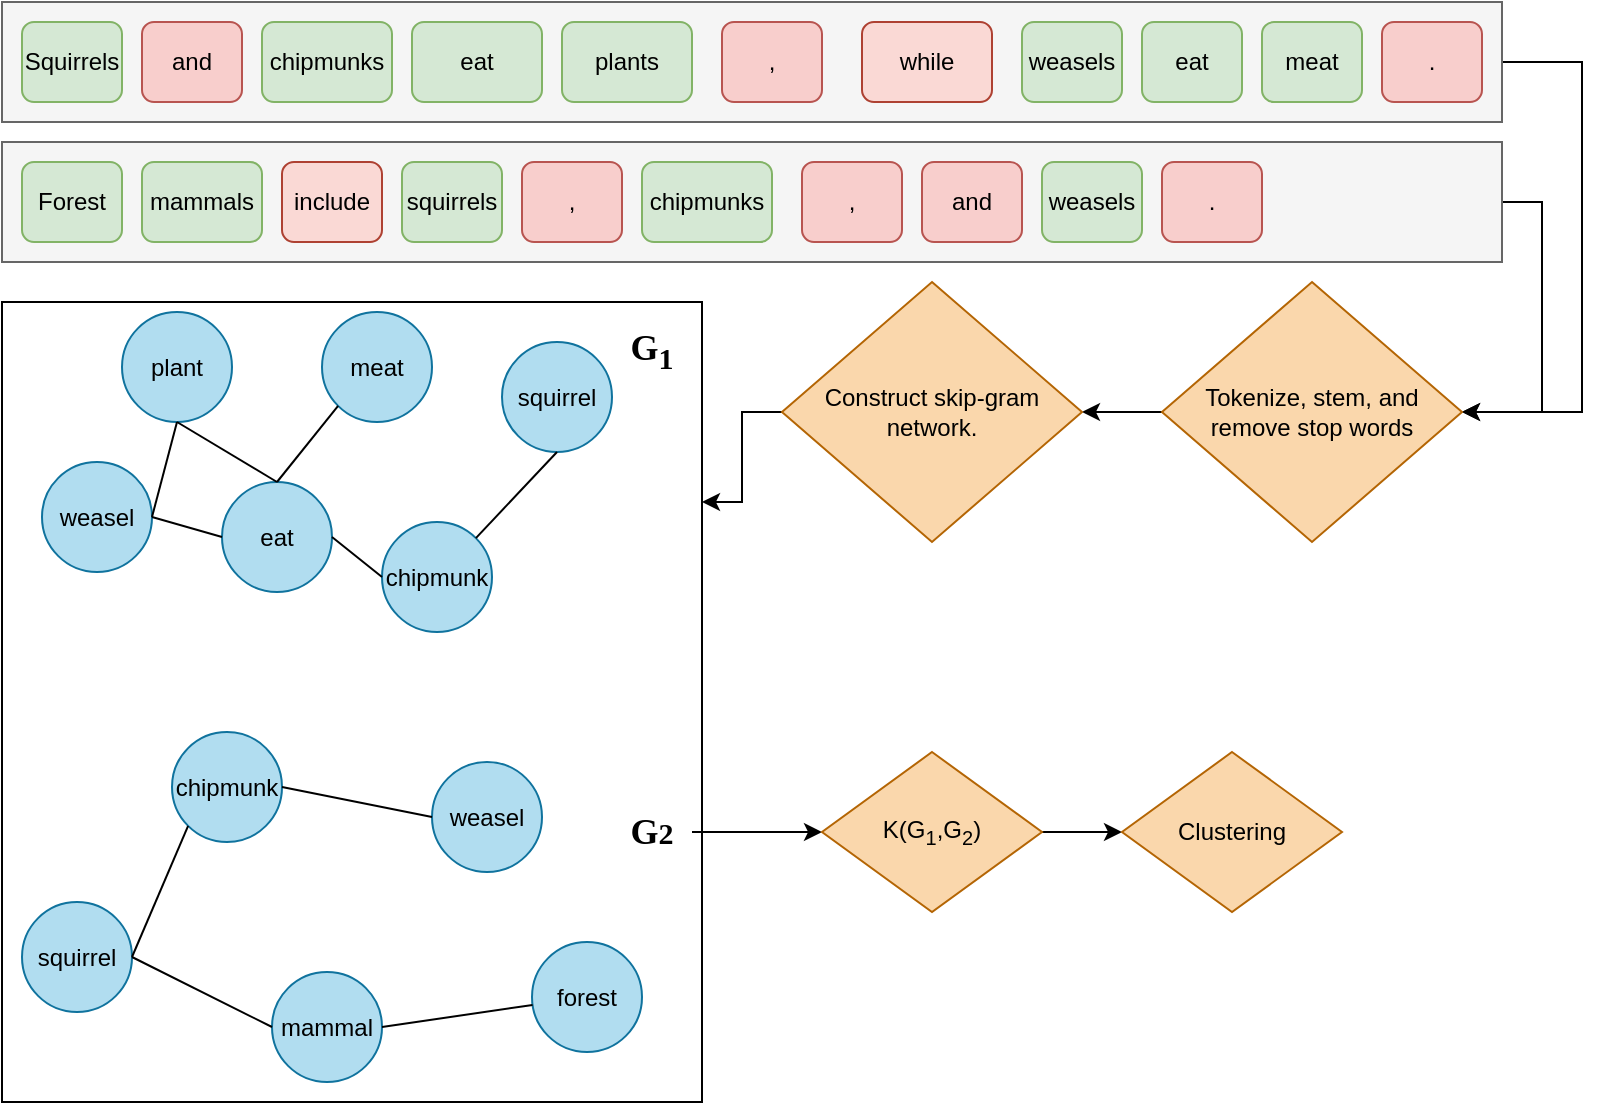 <mxfile version="13.3.5" type="device"><diagram id="97Olnpi9IjEqThN7ZHZq" name="Page-1"><mxGraphModel dx="946" dy="725" grid="1" gridSize="10" guides="1" tooltips="1" connect="1" arrows="1" fold="1" page="1" pageScale="1" pageWidth="850" pageHeight="1100" math="0" shadow="0"><root><mxCell id="0"/><mxCell id="1" parent="0"/><mxCell id="xvcOSmiDf3VDUaNW4fpE-34" style="edgeStyle=orthogonalEdgeStyle;rounded=0;orthogonalLoop=1;jettySize=auto;html=1;exitX=1;exitY=0.5;exitDx=0;exitDy=0;entryX=1;entryY=0.5;entryDx=0;entryDy=0;" edge="1" parent="1" source="xvcOSmiDf3VDUaNW4fpE-1" target="xvcOSmiDf3VDUaNW4fpE-29"><mxGeometry relative="1" as="geometry"><Array as="points"><mxPoint x="800" y="40"/><mxPoint x="800" y="215"/></Array></mxGeometry></mxCell><mxCell id="xvcOSmiDf3VDUaNW4fpE-1" value="" style="rounded=0;whiteSpace=wrap;html=1;fillColor=#f5f5f5;strokeColor=#666666;fontColor=#333333;" vertex="1" parent="1"><mxGeometry x="10" y="10" width="750" height="60" as="geometry"/></mxCell><mxCell id="xvcOSmiDf3VDUaNW4fpE-33" style="edgeStyle=orthogonalEdgeStyle;rounded=0;orthogonalLoop=1;jettySize=auto;html=1;exitX=1;exitY=0.5;exitDx=0;exitDy=0;entryX=1;entryY=0.5;entryDx=0;entryDy=0;" edge="1" parent="1" source="xvcOSmiDf3VDUaNW4fpE-2" target="xvcOSmiDf3VDUaNW4fpE-29"><mxGeometry relative="1" as="geometry"/></mxCell><mxCell id="xvcOSmiDf3VDUaNW4fpE-2" value="" style="rounded=0;whiteSpace=wrap;html=1;fillColor=#f5f5f5;strokeColor=#666666;fontColor=#333333;" vertex="1" parent="1"><mxGeometry x="10" y="80" width="750" height="60" as="geometry"/></mxCell><mxCell id="xvcOSmiDf3VDUaNW4fpE-3" value="mammals" style="rounded=1;whiteSpace=wrap;html=1;fillColor=#d5e8d4;strokeColor=#82b366;" vertex="1" parent="1"><mxGeometry x="80" y="90" width="60" height="40" as="geometry"/></mxCell><mxCell id="xvcOSmiDf3VDUaNW4fpE-4" value="include" style="rounded=1;whiteSpace=wrap;html=1;fillColor=#fad9d5;strokeColor=#ae4132;" vertex="1" parent="1"><mxGeometry x="150" y="90" width="50" height="40" as="geometry"/></mxCell><mxCell id="xvcOSmiDf3VDUaNW4fpE-5" value="squirrels" style="rounded=1;whiteSpace=wrap;html=1;fillColor=#d5e8d4;strokeColor=#82b366;" vertex="1" parent="1"><mxGeometry x="210" y="90" width="50" height="40" as="geometry"/></mxCell><mxCell id="xvcOSmiDf3VDUaNW4fpE-6" value="chipmunks" style="rounded=1;whiteSpace=wrap;html=1;fillColor=#d5e8d4;strokeColor=#82b366;" vertex="1" parent="1"><mxGeometry x="330" y="90" width="65" height="40" as="geometry"/></mxCell><mxCell id="xvcOSmiDf3VDUaNW4fpE-7" value="and" style="rounded=1;whiteSpace=wrap;html=1;fillColor=#f8cecc;strokeColor=#b85450;" vertex="1" parent="1"><mxGeometry x="470" y="90" width="50" height="40" as="geometry"/></mxCell><mxCell id="xvcOSmiDf3VDUaNW4fpE-8" value="weasels" style="rounded=1;whiteSpace=wrap;html=1;fillColor=#d5e8d4;strokeColor=#82b366;" vertex="1" parent="1"><mxGeometry x="530" y="90" width="50" height="40" as="geometry"/></mxCell><mxCell id="xvcOSmiDf3VDUaNW4fpE-9" value="Forest" style="rounded=1;whiteSpace=wrap;html=1;fillColor=#d5e8d4;strokeColor=#82b366;" vertex="1" parent="1"><mxGeometry x="20" y="90" width="50" height="40" as="geometry"/></mxCell><mxCell id="xvcOSmiDf3VDUaNW4fpE-12" value="," style="rounded=1;whiteSpace=wrap;html=1;fillColor=#f8cecc;strokeColor=#b85450;" vertex="1" parent="1"><mxGeometry x="410" y="90" width="50" height="40" as="geometry"/></mxCell><mxCell id="xvcOSmiDf3VDUaNW4fpE-13" value="," style="rounded=1;whiteSpace=wrap;html=1;fillColor=#f8cecc;strokeColor=#b85450;" vertex="1" parent="1"><mxGeometry x="270" y="90" width="50" height="40" as="geometry"/></mxCell><mxCell id="xvcOSmiDf3VDUaNW4fpE-15" value="." style="rounded=1;whiteSpace=wrap;html=1;fillColor=#f8cecc;strokeColor=#b85450;" vertex="1" parent="1"><mxGeometry x="590" y="90" width="50" height="40" as="geometry"/></mxCell><mxCell id="xvcOSmiDf3VDUaNW4fpE-16" value="Squirrels" style="rounded=1;whiteSpace=wrap;html=1;fillColor=#d5e8d4;strokeColor=#82b366;" vertex="1" parent="1"><mxGeometry x="20" y="20" width="50" height="40" as="geometry"/></mxCell><mxCell id="xvcOSmiDf3VDUaNW4fpE-17" value="and" style="rounded=1;whiteSpace=wrap;html=1;fillColor=#f8cecc;strokeColor=#b85450;" vertex="1" parent="1"><mxGeometry x="80" y="20" width="50" height="40" as="geometry"/></mxCell><mxCell id="xvcOSmiDf3VDUaNW4fpE-18" value="chipmunks" style="rounded=1;whiteSpace=wrap;html=1;fillColor=#d5e8d4;strokeColor=#82b366;" vertex="1" parent="1"><mxGeometry x="140" y="20" width="65" height="40" as="geometry"/></mxCell><mxCell id="xvcOSmiDf3VDUaNW4fpE-19" value="eat" style="rounded=1;whiteSpace=wrap;html=1;fillColor=#d5e8d4;strokeColor=#82b366;" vertex="1" parent="1"><mxGeometry x="215" y="20" width="65" height="40" as="geometry"/></mxCell><mxCell id="xvcOSmiDf3VDUaNW4fpE-20" value="plants" style="rounded=1;whiteSpace=wrap;html=1;fillColor=#d5e8d4;strokeColor=#82b366;" vertex="1" parent="1"><mxGeometry x="290" y="20" width="65" height="40" as="geometry"/></mxCell><mxCell id="xvcOSmiDf3VDUaNW4fpE-21" value="while" style="rounded=1;whiteSpace=wrap;html=1;fillColor=#fad9d5;strokeColor=#ae4132;" vertex="1" parent="1"><mxGeometry x="440" y="20" width="65" height="40" as="geometry"/></mxCell><mxCell id="xvcOSmiDf3VDUaNW4fpE-22" value="," style="rounded=1;whiteSpace=wrap;html=1;fillColor=#f8cecc;strokeColor=#b85450;" vertex="1" parent="1"><mxGeometry x="370" y="20" width="50" height="40" as="geometry"/></mxCell><mxCell id="xvcOSmiDf3VDUaNW4fpE-23" value="weasels" style="rounded=1;whiteSpace=wrap;html=1;fillColor=#d5e8d4;strokeColor=#82b366;" vertex="1" parent="1"><mxGeometry x="520" y="20" width="50" height="40" as="geometry"/></mxCell><mxCell id="xvcOSmiDf3VDUaNW4fpE-24" value="eat" style="rounded=1;whiteSpace=wrap;html=1;fillColor=#d5e8d4;strokeColor=#82b366;" vertex="1" parent="1"><mxGeometry x="580" y="20" width="50" height="40" as="geometry"/></mxCell><mxCell id="xvcOSmiDf3VDUaNW4fpE-25" value="meat" style="rounded=1;whiteSpace=wrap;html=1;fillColor=#d5e8d4;strokeColor=#82b366;" vertex="1" parent="1"><mxGeometry x="640" y="20" width="50" height="40" as="geometry"/></mxCell><mxCell id="xvcOSmiDf3VDUaNW4fpE-26" value="." style="rounded=1;whiteSpace=wrap;html=1;fillColor=#f8cecc;strokeColor=#b85450;" vertex="1" parent="1"><mxGeometry x="700" y="20" width="50" height="40" as="geometry"/></mxCell><mxCell id="xvcOSmiDf3VDUaNW4fpE-36" style="edgeStyle=orthogonalEdgeStyle;rounded=0;orthogonalLoop=1;jettySize=auto;html=1;entryX=1;entryY=0.5;entryDx=0;entryDy=0;" edge="1" parent="1" source="xvcOSmiDf3VDUaNW4fpE-29" target="xvcOSmiDf3VDUaNW4fpE-35"><mxGeometry relative="1" as="geometry"/></mxCell><mxCell id="xvcOSmiDf3VDUaNW4fpE-29" value="Tokenize, stem, and remove stop words" style="rhombus;whiteSpace=wrap;html=1;fillColor=#fad7ac;strokeColor=#b46504;" vertex="1" parent="1"><mxGeometry x="590" y="150" width="150" height="130" as="geometry"/></mxCell><mxCell id="xvcOSmiDf3VDUaNW4fpE-62" style="edgeStyle=orthogonalEdgeStyle;rounded=0;orthogonalLoop=1;jettySize=auto;html=1;entryX=1;entryY=0.25;entryDx=0;entryDy=0;" edge="1" parent="1" source="xvcOSmiDf3VDUaNW4fpE-35" target="xvcOSmiDf3VDUaNW4fpE-37"><mxGeometry relative="1" as="geometry"/></mxCell><mxCell id="xvcOSmiDf3VDUaNW4fpE-35" value="Construct skip-gram network." style="rhombus;whiteSpace=wrap;html=1;fillColor=#fad7ac;strokeColor=#b46504;" vertex="1" parent="1"><mxGeometry x="400" y="150" width="150" height="130" as="geometry"/></mxCell><mxCell id="xvcOSmiDf3VDUaNW4fpE-37" value="" style="rounded=0;whiteSpace=wrap;html=1;" vertex="1" parent="1"><mxGeometry x="10" y="160" width="350" height="400" as="geometry"/></mxCell><mxCell id="xvcOSmiDf3VDUaNW4fpE-38" value="squirrel" style="ellipse;whiteSpace=wrap;html=1;aspect=fixed;fillColor=#b1ddf0;strokeColor=#10739e;" vertex="1" parent="1"><mxGeometry x="260" y="180" width="55" height="55" as="geometry"/></mxCell><mxCell id="xvcOSmiDf3VDUaNW4fpE-39" value="chipmunk" style="ellipse;whiteSpace=wrap;html=1;aspect=fixed;fillColor=#b1ddf0;strokeColor=#10739e;" vertex="1" parent="1"><mxGeometry x="200" y="270" width="55" height="55" as="geometry"/></mxCell><mxCell id="xvcOSmiDf3VDUaNW4fpE-40" value="eat" style="ellipse;whiteSpace=wrap;html=1;aspect=fixed;fillColor=#b1ddf0;strokeColor=#10739e;" vertex="1" parent="1"><mxGeometry x="120" y="250" width="55" height="55" as="geometry"/></mxCell><mxCell id="xvcOSmiDf3VDUaNW4fpE-42" value="plant" style="ellipse;whiteSpace=wrap;html=1;aspect=fixed;fillColor=#b1ddf0;strokeColor=#10739e;" vertex="1" parent="1"><mxGeometry x="70" y="165" width="55" height="55" as="geometry"/></mxCell><mxCell id="xvcOSmiDf3VDUaNW4fpE-43" value="weasel" style="ellipse;whiteSpace=wrap;html=1;aspect=fixed;fillColor=#b1ddf0;strokeColor=#10739e;" vertex="1" parent="1"><mxGeometry x="30" y="240" width="55" height="55" as="geometry"/></mxCell><mxCell id="xvcOSmiDf3VDUaNW4fpE-44" value="meat" style="ellipse;whiteSpace=wrap;html=1;aspect=fixed;fillColor=#b1ddf0;strokeColor=#10739e;" vertex="1" parent="1"><mxGeometry x="170" y="165" width="55" height="55" as="geometry"/></mxCell><mxCell id="xvcOSmiDf3VDUaNW4fpE-45" value="squirrel" style="ellipse;whiteSpace=wrap;html=1;aspect=fixed;fillColor=#b1ddf0;strokeColor=#10739e;" vertex="1" parent="1"><mxGeometry x="20" y="460" width="55" height="55" as="geometry"/></mxCell><mxCell id="xvcOSmiDf3VDUaNW4fpE-46" value="forest" style="ellipse;whiteSpace=wrap;html=1;aspect=fixed;fillColor=#b1ddf0;strokeColor=#10739e;" vertex="1" parent="1"><mxGeometry x="275" y="480" width="55" height="55" as="geometry"/></mxCell><mxCell id="xvcOSmiDf3VDUaNW4fpE-47" value="chipmunk" style="ellipse;whiteSpace=wrap;html=1;aspect=fixed;fillColor=#b1ddf0;strokeColor=#10739e;" vertex="1" parent="1"><mxGeometry x="95" y="375" width="55" height="55" as="geometry"/></mxCell><mxCell id="xvcOSmiDf3VDUaNW4fpE-48" value="weasel" style="ellipse;whiteSpace=wrap;html=1;aspect=fixed;fillColor=#b1ddf0;strokeColor=#10739e;" vertex="1" parent="1"><mxGeometry x="225" y="390" width="55" height="55" as="geometry"/></mxCell><mxCell id="xvcOSmiDf3VDUaNW4fpE-49" value="mammal" style="ellipse;whiteSpace=wrap;html=1;aspect=fixed;fillColor=#b1ddf0;strokeColor=#10739e;" vertex="1" parent="1"><mxGeometry x="145" y="495" width="55" height="55" as="geometry"/></mxCell><mxCell id="xvcOSmiDf3VDUaNW4fpE-51" value="" style="endArrow=none;html=1;entryX=0;entryY=0.5;entryDx=0;entryDy=0;exitX=1;exitY=0.5;exitDx=0;exitDy=0;" edge="1" parent="1" source="xvcOSmiDf3VDUaNW4fpE-40" target="xvcOSmiDf3VDUaNW4fpE-39"><mxGeometry width="50" height="50" relative="1" as="geometry"><mxPoint x="400" y="360" as="sourcePoint"/><mxPoint x="460" y="360" as="targetPoint"/></mxGeometry></mxCell><mxCell id="xvcOSmiDf3VDUaNW4fpE-52" value="" style="endArrow=none;html=1;entryX=1;entryY=0;entryDx=0;entryDy=0;exitX=0.5;exitY=1;exitDx=0;exitDy=0;" edge="1" parent="1" source="xvcOSmiDf3VDUaNW4fpE-38" target="xvcOSmiDf3VDUaNW4fpE-39"><mxGeometry width="50" height="50" relative="1" as="geometry"><mxPoint x="150" y="270" as="sourcePoint"/><mxPoint x="200" y="250" as="targetPoint"/></mxGeometry></mxCell><mxCell id="xvcOSmiDf3VDUaNW4fpE-53" value="" style="endArrow=none;html=1;entryX=0;entryY=0.5;entryDx=0;entryDy=0;exitX=1;exitY=0.5;exitDx=0;exitDy=0;" edge="1" parent="1" source="xvcOSmiDf3VDUaNW4fpE-43" target="xvcOSmiDf3VDUaNW4fpE-40"><mxGeometry width="50" height="50" relative="1" as="geometry"><mxPoint x="80" y="270" as="sourcePoint"/><mxPoint x="186.105" y="305.005" as="targetPoint"/></mxGeometry></mxCell><mxCell id="xvcOSmiDf3VDUaNW4fpE-55" value="" style="endArrow=none;html=1;entryX=0.5;entryY=1;entryDx=0;entryDy=0;exitX=0.5;exitY=0;exitDx=0;exitDy=0;" edge="1" parent="1" source="xvcOSmiDf3VDUaNW4fpE-40" target="xvcOSmiDf3VDUaNW4fpE-42"><mxGeometry width="50" height="50" relative="1" as="geometry"><mxPoint x="105" y="287.5" as="sourcePoint"/><mxPoint x="130" y="317.5" as="targetPoint"/><Array as="points"/></mxGeometry></mxCell><mxCell id="xvcOSmiDf3VDUaNW4fpE-56" value="" style="endArrow=none;html=1;entryX=0;entryY=1;entryDx=0;entryDy=0;exitX=0.5;exitY=0;exitDx=0;exitDy=0;" edge="1" parent="1" source="xvcOSmiDf3VDUaNW4fpE-40" target="xvcOSmiDf3VDUaNW4fpE-44"><mxGeometry width="50" height="50" relative="1" as="geometry"><mxPoint x="147.5" y="280" as="sourcePoint"/><mxPoint x="202.5" y="235" as="targetPoint"/><Array as="points"/></mxGeometry></mxCell><mxCell id="xvcOSmiDf3VDUaNW4fpE-57" value="" style="endArrow=none;html=1;entryX=0.5;entryY=1;entryDx=0;entryDy=0;exitX=1;exitY=0.5;exitDx=0;exitDy=0;" edge="1" parent="1" source="xvcOSmiDf3VDUaNW4fpE-43" target="xvcOSmiDf3VDUaNW4fpE-42"><mxGeometry width="50" height="50" relative="1" as="geometry"><mxPoint x="109.445" y="273.055" as="sourcePoint"/><mxPoint x="145" y="220" as="targetPoint"/><Array as="points"/></mxGeometry></mxCell><mxCell id="xvcOSmiDf3VDUaNW4fpE-63" value="" style="endArrow=none;html=1;entryX=1;entryY=0.5;entryDx=0;entryDy=0;" edge="1" parent="1" source="xvcOSmiDf3VDUaNW4fpE-46" target="xvcOSmiDf3VDUaNW4fpE-49"><mxGeometry width="50" height="50" relative="1" as="geometry"><mxPoint x="110" y="430" as="sourcePoint"/><mxPoint x="145" y="440" as="targetPoint"/><Array as="points"/></mxGeometry></mxCell><mxCell id="xvcOSmiDf3VDUaNW4fpE-64" value="" style="endArrow=none;html=1;entryX=0;entryY=0.5;entryDx=0;entryDy=0;exitX=1;exitY=0.5;exitDx=0;exitDy=0;" edge="1" parent="1" source="xvcOSmiDf3VDUaNW4fpE-45" target="xvcOSmiDf3VDUaNW4fpE-49"><mxGeometry width="50" height="50" relative="1" as="geometry"><mxPoint x="118.895" y="413.895" as="sourcePoint"/><mxPoint x="170.005" y="495.005" as="targetPoint"/><Array as="points"/></mxGeometry></mxCell><mxCell id="xvcOSmiDf3VDUaNW4fpE-65" value="" style="endArrow=none;html=1;entryX=0;entryY=1;entryDx=0;entryDy=0;exitX=1;exitY=0.5;exitDx=0;exitDy=0;" edge="1" parent="1" source="xvcOSmiDf3VDUaNW4fpE-45" target="xvcOSmiDf3VDUaNW4fpE-47"><mxGeometry width="50" height="50" relative="1" as="geometry"><mxPoint x="85" y="497.5" as="sourcePoint"/><mxPoint x="163.055" y="513.055" as="targetPoint"/><Array as="points"/></mxGeometry></mxCell><mxCell id="xvcOSmiDf3VDUaNW4fpE-66" value="" style="endArrow=none;html=1;entryX=0;entryY=0.5;entryDx=0;entryDy=0;exitX=1;exitY=0.5;exitDx=0;exitDy=0;" edge="1" parent="1" source="xvcOSmiDf3VDUaNW4fpE-47" target="xvcOSmiDf3VDUaNW4fpE-48"><mxGeometry width="50" height="50" relative="1" as="geometry"><mxPoint x="85" y="497.5" as="sourcePoint"/><mxPoint x="173.055" y="431.945" as="targetPoint"/><Array as="points"/></mxGeometry></mxCell><mxCell id="xvcOSmiDf3VDUaNW4fpE-67" value="&lt;h2&gt;&lt;font face=&quot;Times New Roman&quot;&gt;G&lt;sub&gt;1&lt;/sub&gt;&lt;/font&gt;&lt;/h2&gt;" style="text;html=1;strokeColor=none;fillColor=none;align=center;verticalAlign=middle;whiteSpace=wrap;rounded=0;" vertex="1" parent="1"><mxGeometry x="315" y="170" width="40" height="30" as="geometry"/></mxCell><mxCell id="xvcOSmiDf3VDUaNW4fpE-70" style="edgeStyle=orthogonalEdgeStyle;rounded=0;orthogonalLoop=1;jettySize=auto;html=1;entryX=0;entryY=0.5;entryDx=0;entryDy=0;" edge="1" parent="1" source="xvcOSmiDf3VDUaNW4fpE-68" target="xvcOSmiDf3VDUaNW4fpE-69"><mxGeometry relative="1" as="geometry"/></mxCell><mxCell id="xvcOSmiDf3VDUaNW4fpE-68" value="&lt;h2&gt;&lt;font face=&quot;Times New Roman&quot;&gt;G&lt;span style=&quot;font-size: 15px&quot;&gt;2&lt;/span&gt;&lt;/font&gt;&lt;/h2&gt;" style="text;html=1;strokeColor=none;fillColor=none;align=center;verticalAlign=middle;whiteSpace=wrap;rounded=0;" vertex="1" parent="1"><mxGeometry x="315" y="410" width="40" height="30" as="geometry"/></mxCell><mxCell id="xvcOSmiDf3VDUaNW4fpE-72" value="" style="edgeStyle=orthogonalEdgeStyle;rounded=0;orthogonalLoop=1;jettySize=auto;html=1;" edge="1" parent="1" source="xvcOSmiDf3VDUaNW4fpE-69" target="xvcOSmiDf3VDUaNW4fpE-71"><mxGeometry relative="1" as="geometry"/></mxCell><mxCell id="xvcOSmiDf3VDUaNW4fpE-69" value="K(G&lt;sub&gt;1&lt;/sub&gt;,G&lt;sub&gt;2&lt;/sub&gt;)" style="rhombus;whiteSpace=wrap;html=1;fillColor=#fad7ac;strokeColor=#b46504;" vertex="1" parent="1"><mxGeometry x="420" y="385" width="110" height="80" as="geometry"/></mxCell><mxCell id="xvcOSmiDf3VDUaNW4fpE-71" value="Clustering" style="rhombus;whiteSpace=wrap;html=1;fillColor=#fad7ac;strokeColor=#b46504;" vertex="1" parent="1"><mxGeometry x="570" y="385" width="110" height="80" as="geometry"/></mxCell></root></mxGraphModel></diagram></mxfile>